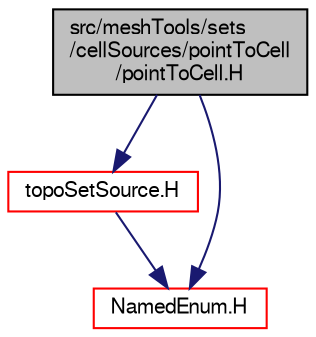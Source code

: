 digraph "src/meshTools/sets/cellSources/pointToCell/pointToCell.H"
{
  bgcolor="transparent";
  edge [fontname="FreeSans",fontsize="10",labelfontname="FreeSans",labelfontsize="10"];
  node [fontname="FreeSans",fontsize="10",shape=record];
  Node0 [label="src/meshTools/sets\l/cellSources/pointToCell\l/pointToCell.H",height=0.2,width=0.4,color="black", fillcolor="grey75", style="filled", fontcolor="black"];
  Node0 -> Node1 [color="midnightblue",fontsize="10",style="solid",fontname="FreeSans"];
  Node1 [label="topoSetSource.H",height=0.2,width=0.4,color="red",URL="$a08159.html"];
  Node1 -> Node79 [color="midnightblue",fontsize="10",style="solid",fontname="FreeSans"];
  Node79 [label="NamedEnum.H",height=0.2,width=0.4,color="red",URL="$a08783.html"];
  Node0 -> Node79 [color="midnightblue",fontsize="10",style="solid",fontname="FreeSans"];
}
